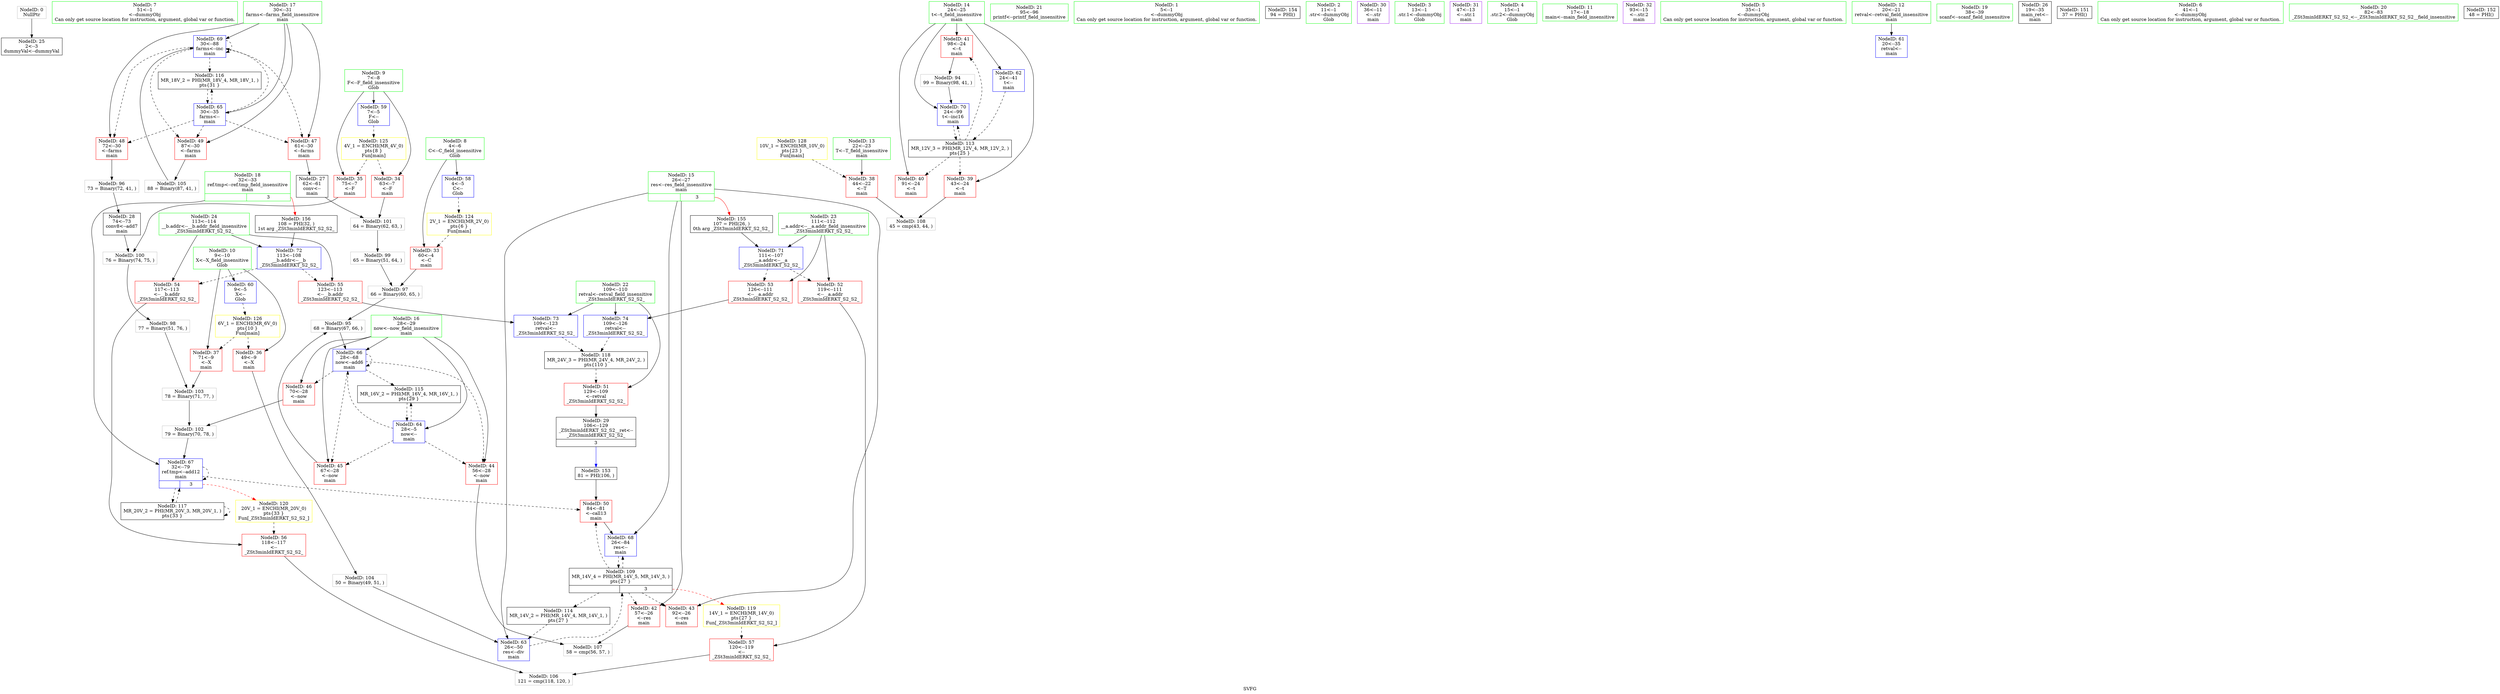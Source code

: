 digraph "SVFG" {
	label="SVFG";

	Node0x56116c433800 [shape=record,color=grey,label="{NodeID: 0\nNullPtr}"];
	Node0x56116c433800 -> Node0x56116c448c40[style=solid];
	Node0x56116c447d00 [shape=record,color=green,label="{NodeID: 7\n51\<--1\n\<--dummyObj\nCan only get source location for instruction, argument, global var or function.}"];
	Node0x56116c44a160 [shape=record,color=grey,label="{NodeID: 97\n66 = Binary(60, 65, )\n}"];
	Node0x56116c44a160 -> Node0x56116c44da40[style=solid];
	Node0x56116c4482c0 [shape=record,color=green,label="{NodeID: 14\n24\<--25\nt\<--t_field_insensitive\nmain\n}"];
	Node0x56116c4482c0 -> Node0x56116c4497d0[style=solid];
	Node0x56116c4482c0 -> Node0x56116c4498a0[style=solid];
	Node0x56116c4482c0 -> Node0x56116c449970[style=solid];
	Node0x56116c4482c0 -> Node0x56116c44bb30[style=solid];
	Node0x56116c4482c0 -> Node0x56116c44c1b0[style=solid];
	Node0x56116c44efd0 [shape=record,color=grey,label="{NodeID: 104\n50 = Binary(49, 51, )\n}"];
	Node0x56116c44efd0 -> Node0x56116c44bc00[style=solid];
	Node0x56116c4488d0 [shape=record,color=green,label="{NodeID: 21\n95\<--96\nprintf\<--printf_field_insensitive\n}"];
	Node0x56116c448ee0 [shape=record,color=black,label="{NodeID: 28\n74\<--73\nconv8\<--add7\nmain\n}"];
	Node0x56116c448ee0 -> Node0x56116c44a5e0[style=solid];
	Node0x56116c456120 [shape=record,color=black,label="{NodeID: 118\nMR_24V_3 = PHI(MR_24V_4, MR_24V_2, )\npts\{110 \}\n}"];
	Node0x56116c456120 -> Node0x56116c44b1b0[style=dashed];
	Node0x56116c449490 [shape=record,color=red,label="{NodeID: 35\n75\<--7\n\<--F\nmain\n}"];
	Node0x56116c449490 -> Node0x56116c44a5e0[style=solid];
	Node0x56116c4575d0 [shape=record,color=yellow,style=double,label="{NodeID: 125\n4V_1 = ENCHI(MR_4V_0)\npts\{8 \}\nFun[main]}"];
	Node0x56116c4575d0 -> Node0x56116c4493c0[style=dashed];
	Node0x56116c4575d0 -> Node0x56116c449490[style=dashed];
	Node0x56116c449a40 [shape=record,color=red,label="{NodeID: 42\n57\<--26\n\<--res\nmain\n}"];
	Node0x56116c449a40 -> Node0x56116c44f450[style=solid];
	Node0x56116c44b010 [shape=record,color=red,label="{NodeID: 49\n87\<--30\n\<--farms\nmain\n}"];
	Node0x56116c44b010 -> Node0x56116c44f150[style=solid];
	Node0x56116c44b5c0 [shape=record,color=red,label="{NodeID: 56\n118\<--117\n\<--\n_ZSt3minIdERKT_S2_S2_\n}"];
	Node0x56116c44b5c0 -> Node0x56116c44f2d0[style=solid];
	Node0x56116c44bc00 [shape=record,color=blue,label="{NodeID: 63\n26\<--50\nres\<--div\nmain\n}"];
	Node0x56116c44bc00 -> Node0x56116c453420[style=dashed];
	Node0x56116c45fc00 [shape=record,color=black,label="{NodeID: 153\n81 = PHI(106, )\n}"];
	Node0x56116c45fc00 -> Node0x56116c44b0e0[style=solid];
	Node0x56116c44c1b0 [shape=record,color=blue,label="{NodeID: 70\n24\<--99\nt\<--inc16\nmain\n}"];
	Node0x56116c44c1b0 -> Node0x56116c454820[style=dashed];
	Node0x56116c433910 [shape=record,color=green,label="{NodeID: 1\n5\<--1\n\<--dummyObj\nCan only get source location for instruction, argument, global var or function.}"];
	Node0x56116c447d90 [shape=record,color=green,label="{NodeID: 8\n4\<--6\nC\<--C_field_insensitive\nGlob }"];
	Node0x56116c447d90 -> Node0x56116c4492f0[style=solid];
	Node0x56116c447d90 -> Node0x56116c44b760[style=solid];
	Node0x56116c44a2e0 [shape=record,color=grey,label="{NodeID: 98\n77 = Binary(51, 76, )\n}"];
	Node0x56116c44a2e0 -> Node0x56116c44ee50[style=solid];
	Node0x56116c448390 [shape=record,color=green,label="{NodeID: 15\n26\<--27\nres\<--res_field_insensitive\nmain\n|{|<s4>3}}"];
	Node0x56116c448390 -> Node0x56116c449a40[style=solid];
	Node0x56116c448390 -> Node0x56116c449b10[style=solid];
	Node0x56116c448390 -> Node0x56116c44bc00[style=solid];
	Node0x56116c448390 -> Node0x56116c44c010[style=solid];
	Node0x56116c448390:s4 -> Node0x56116c460510[style=solid,color=red];
	Node0x56116c44f150 [shape=record,color=grey,label="{NodeID: 105\n88 = Binary(87, 41, )\n}"];
	Node0x56116c44f150 -> Node0x56116c44c0e0[style=solid];
	Node0x56116c4489d0 [shape=record,color=green,label="{NodeID: 22\n109\<--110\nretval\<--retval_field_insensitive\n_ZSt3minIdERKT_S2_S2_\n}"];
	Node0x56116c4489d0 -> Node0x56116c44b1b0[style=solid];
	Node0x56116c4489d0 -> Node0x56116c44c420[style=solid];
	Node0x56116c4489d0 -> Node0x56116c44c4f0[style=solid];
	Node0x56116c448fb0 [shape=record,color=black,label="{NodeID: 29\n106\<--129\n_ZSt3minIdERKT_S2_S2__ret\<--\n_ZSt3minIdERKT_S2_S2_\n|{<s0>3}}"];
	Node0x56116c448fb0:s0 -> Node0x56116c45fc00[style=solid,color=blue];
	Node0x56116c456620 [shape=record,color=yellow,style=double,label="{NodeID: 119\n14V_1 = ENCHI(MR_14V_0)\npts\{27 \}\nFun[_ZSt3minIdERKT_S2_S2_]}"];
	Node0x56116c456620 -> Node0x56116c44b690[style=dashed];
	Node0x56116c449560 [shape=record,color=red,label="{NodeID: 36\n49\<--9\n\<--X\nmain\n}"];
	Node0x56116c449560 -> Node0x56116c44efd0[style=solid];
	Node0x56116c4576b0 [shape=record,color=yellow,style=double,label="{NodeID: 126\n6V_1 = ENCHI(MR_6V_0)\npts\{10 \}\nFun[main]}"];
	Node0x56116c4576b0 -> Node0x56116c449560[style=dashed];
	Node0x56116c4576b0 -> Node0x56116c449630[style=dashed];
	Node0x56116c449b10 [shape=record,color=red,label="{NodeID: 43\n92\<--26\n\<--res\nmain\n}"];
	Node0x56116c44b0e0 [shape=record,color=red,label="{NodeID: 50\n84\<--81\n\<--call13\nmain\n}"];
	Node0x56116c44b0e0 -> Node0x56116c44c010[style=solid];
	Node0x56116c44b690 [shape=record,color=red,label="{NodeID: 57\n120\<--119\n\<--\n_ZSt3minIdERKT_S2_S2_\n}"];
	Node0x56116c44b690 -> Node0x56116c44f2d0[style=solid];
	Node0x56116c44bcd0 [shape=record,color=blue,label="{NodeID: 64\n28\<--5\nnow\<--\nmain\n}"];
	Node0x56116c44bcd0 -> Node0x56116c449be0[style=dashed];
	Node0x56116c44bcd0 -> Node0x56116c449cb0[style=dashed];
	Node0x56116c44bcd0 -> Node0x56116c44be70[style=dashed];
	Node0x56116c44bcd0 -> Node0x56116c455220[style=dashed];
	Node0x56116c45fdf0 [shape=record,color=black,label="{NodeID: 154\n94 = PHI()\n}"];
	Node0x56116c44c280 [shape=record,color=blue,label="{NodeID: 71\n111\<--107\n__a.addr\<--__a\n_ZSt3minIdERKT_S2_S2_\n}"];
	Node0x56116c44c280 -> Node0x56116c44b280[style=dashed];
	Node0x56116c44c280 -> Node0x56116c44b350[style=dashed];
	Node0x56116c446fd0 [shape=record,color=green,label="{NodeID: 2\n11\<--1\n.str\<--dummyObj\nGlob }"];
	Node0x56116c447e20 [shape=record,color=green,label="{NodeID: 9\n7\<--8\nF\<--F_field_insensitive\nGlob }"];
	Node0x56116c447e20 -> Node0x56116c4493c0[style=solid];
	Node0x56116c447e20 -> Node0x56116c449490[style=solid];
	Node0x56116c447e20 -> Node0x56116c44b860[style=solid];
	Node0x56116c44a460 [shape=record,color=grey,label="{NodeID: 99\n65 = Binary(51, 64, )\n}"];
	Node0x56116c44a460 -> Node0x56116c44a160[style=solid];
	Node0x56116c448460 [shape=record,color=green,label="{NodeID: 16\n28\<--29\nnow\<--now_field_insensitive\nmain\n}"];
	Node0x56116c448460 -> Node0x56116c449be0[style=solid];
	Node0x56116c448460 -> Node0x56116c449cb0[style=solid];
	Node0x56116c448460 -> Node0x56116c449d80[style=solid];
	Node0x56116c448460 -> Node0x56116c44bcd0[style=solid];
	Node0x56116c448460 -> Node0x56116c44be70[style=solid];
	Node0x56116c44f2d0 [shape=record,color=grey,label="{NodeID: 106\n121 = cmp(118, 120, )\n}"];
	Node0x56116c448aa0 [shape=record,color=green,label="{NodeID: 23\n111\<--112\n__a.addr\<--__a.addr_field_insensitive\n_ZSt3minIdERKT_S2_S2_\n}"];
	Node0x56116c448aa0 -> Node0x56116c44b280[style=solid];
	Node0x56116c448aa0 -> Node0x56116c44b350[style=solid];
	Node0x56116c448aa0 -> Node0x56116c44c280[style=solid];
	Node0x56116c454820 [shape=record,color=black,label="{NodeID: 113\nMR_12V_3 = PHI(MR_12V_4, MR_12V_2, )\npts\{25 \}\n}"];
	Node0x56116c454820 -> Node0x56116c4497d0[style=dashed];
	Node0x56116c454820 -> Node0x56116c4498a0[style=dashed];
	Node0x56116c454820 -> Node0x56116c449970[style=dashed];
	Node0x56116c454820 -> Node0x56116c44c1b0[style=dashed];
	Node0x56116c449080 [shape=record,color=purple,label="{NodeID: 30\n36\<--11\n\<--.str\nmain\n}"];
	Node0x56116c457140 [shape=record,color=yellow,style=double,label="{NodeID: 120\n20V_1 = ENCHI(MR_20V_0)\npts\{33 \}\nFun[_ZSt3minIdERKT_S2_S2_]}"];
	Node0x56116c457140 -> Node0x56116c44b5c0[style=dashed];
	Node0x56116c449630 [shape=record,color=red,label="{NodeID: 37\n71\<--9\n\<--X\nmain\n}"];
	Node0x56116c449630 -> Node0x56116c44ee50[style=solid];
	Node0x56116c449be0 [shape=record,color=red,label="{NodeID: 44\n56\<--28\n\<--now\nmain\n}"];
	Node0x56116c449be0 -> Node0x56116c44f450[style=solid];
	Node0x56116c44b1b0 [shape=record,color=red,label="{NodeID: 51\n129\<--109\n\<--retval\n_ZSt3minIdERKT_S2_S2_\n}"];
	Node0x56116c44b1b0 -> Node0x56116c448fb0[style=solid];
	Node0x56116c44b760 [shape=record,color=blue,label="{NodeID: 58\n4\<--5\nC\<--\nGlob }"];
	Node0x56116c44b760 -> Node0x56116c4574c0[style=dashed];
	Node0x56116c44bda0 [shape=record,color=blue,label="{NodeID: 65\n30\<--35\nfarms\<--\nmain\n}"];
	Node0x56116c44bda0 -> Node0x56116c449e50[style=dashed];
	Node0x56116c44bda0 -> Node0x56116c44af40[style=dashed];
	Node0x56116c44bda0 -> Node0x56116c44b010[style=dashed];
	Node0x56116c44bda0 -> Node0x56116c44c0e0[style=dashed];
	Node0x56116c44bda0 -> Node0x56116c455720[style=dashed];
	Node0x56116c460510 [shape=record,color=black,label="{NodeID: 155\n107 = PHI(26, )\n0th arg _ZSt3minIdERKT_S2_S2_ }"];
	Node0x56116c460510 -> Node0x56116c44c280[style=solid];
	Node0x56116c44c350 [shape=record,color=blue,label="{NodeID: 72\n113\<--108\n__b.addr\<--__b\n_ZSt3minIdERKT_S2_S2_\n}"];
	Node0x56116c44c350 -> Node0x56116c44b420[style=dashed];
	Node0x56116c44c350 -> Node0x56116c44b4f0[style=dashed];
	Node0x56116c447060 [shape=record,color=green,label="{NodeID: 3\n13\<--1\n.str.1\<--dummyObj\nGlob }"];
	Node0x56116c447f20 [shape=record,color=green,label="{NodeID: 10\n9\<--10\nX\<--X_field_insensitive\nGlob }"];
	Node0x56116c447f20 -> Node0x56116c449560[style=solid];
	Node0x56116c447f20 -> Node0x56116c449630[style=solid];
	Node0x56116c447f20 -> Node0x56116c44b960[style=solid];
	Node0x56116c44a5e0 [shape=record,color=grey,label="{NodeID: 100\n76 = Binary(74, 75, )\n}"];
	Node0x56116c44a5e0 -> Node0x56116c44a2e0[style=solid];
	Node0x56116c448530 [shape=record,color=green,label="{NodeID: 17\n30\<--31\nfarms\<--farms_field_insensitive\nmain\n}"];
	Node0x56116c448530 -> Node0x56116c449e50[style=solid];
	Node0x56116c448530 -> Node0x56116c44af40[style=solid];
	Node0x56116c448530 -> Node0x56116c44b010[style=solid];
	Node0x56116c448530 -> Node0x56116c44bda0[style=solid];
	Node0x56116c448530 -> Node0x56116c44c0e0[style=solid];
	Node0x56116c44f450 [shape=record,color=grey,label="{NodeID: 107\n58 = cmp(56, 57, )\n}"];
	Node0x56116c448b70 [shape=record,color=green,label="{NodeID: 24\n113\<--114\n__b.addr\<--__b.addr_field_insensitive\n_ZSt3minIdERKT_S2_S2_\n}"];
	Node0x56116c448b70 -> Node0x56116c44b420[style=solid];
	Node0x56116c448b70 -> Node0x56116c44b4f0[style=solid];
	Node0x56116c448b70 -> Node0x56116c44c350[style=solid];
	Node0x56116c454d20 [shape=record,color=black,label="{NodeID: 114\nMR_14V_2 = PHI(MR_14V_4, MR_14V_1, )\npts\{27 \}\n}"];
	Node0x56116c454d20 -> Node0x56116c44bc00[style=dashed];
	Node0x56116c449150 [shape=record,color=purple,label="{NodeID: 31\n47\<--13\n\<--.str.1\nmain\n}"];
	Node0x56116c449700 [shape=record,color=red,label="{NodeID: 38\n44\<--22\n\<--T\nmain\n}"];
	Node0x56116c449700 -> Node0x56116c44f5d0[style=solid];
	Node0x56116c457870 [shape=record,color=yellow,style=double,label="{NodeID: 128\n10V_1 = ENCHI(MR_10V_0)\npts\{23 \}\nFun[main]}"];
	Node0x56116c457870 -> Node0x56116c449700[style=dashed];
	Node0x56116c449cb0 [shape=record,color=red,label="{NodeID: 45\n67\<--28\n\<--now\nmain\n}"];
	Node0x56116c449cb0 -> Node0x56116c44da40[style=solid];
	Node0x56116c44b280 [shape=record,color=red,label="{NodeID: 52\n119\<--111\n\<--__a.addr\n_ZSt3minIdERKT_S2_S2_\n}"];
	Node0x56116c44b280 -> Node0x56116c44b690[style=solid];
	Node0x56116c44b860 [shape=record,color=blue,label="{NodeID: 59\n7\<--5\nF\<--\nGlob }"];
	Node0x56116c44b860 -> Node0x56116c4575d0[style=dashed];
	Node0x56116c44be70 [shape=record,color=blue,label="{NodeID: 66\n28\<--68\nnow\<--add6\nmain\n}"];
	Node0x56116c44be70 -> Node0x56116c449be0[style=dashed];
	Node0x56116c44be70 -> Node0x56116c449cb0[style=dashed];
	Node0x56116c44be70 -> Node0x56116c449d80[style=dashed];
	Node0x56116c44be70 -> Node0x56116c44be70[style=dashed];
	Node0x56116c44be70 -> Node0x56116c455220[style=dashed];
	Node0x56116c460640 [shape=record,color=black,label="{NodeID: 156\n108 = PHI(32, )\n1st arg _ZSt3minIdERKT_S2_S2_ }"];
	Node0x56116c460640 -> Node0x56116c44c350[style=solid];
	Node0x56116c44c420 [shape=record,color=blue,label="{NodeID: 73\n109\<--123\nretval\<--\n_ZSt3minIdERKT_S2_S2_\n}"];
	Node0x56116c44c420 -> Node0x56116c456120[style=dashed];
	Node0x56116c447310 [shape=record,color=green,label="{NodeID: 4\n15\<--1\n.str.2\<--dummyObj\nGlob }"];
	Node0x56116c44d8c0 [shape=record,color=grey,label="{NodeID: 94\n99 = Binary(98, 41, )\n}"];
	Node0x56116c44d8c0 -> Node0x56116c44c1b0[style=solid];
	Node0x56116c448020 [shape=record,color=green,label="{NodeID: 11\n17\<--18\nmain\<--main_field_insensitive\n}"];
	Node0x56116c44eb50 [shape=record,color=grey,label="{NodeID: 101\n64 = Binary(62, 63, )\n}"];
	Node0x56116c44eb50 -> Node0x56116c44a460[style=solid];
	Node0x56116c448600 [shape=record,color=green,label="{NodeID: 18\n32\<--33\nref.tmp\<--ref.tmp_field_insensitive\nmain\n|{|<s1>3}}"];
	Node0x56116c448600 -> Node0x56116c44bf40[style=solid];
	Node0x56116c448600:s1 -> Node0x56116c460640[style=solid,color=red];
	Node0x56116c44f5d0 [shape=record,color=grey,label="{NodeID: 108\n45 = cmp(43, 44, )\n}"];
	Node0x56116c448c40 [shape=record,color=black,label="{NodeID: 25\n2\<--3\ndummyVal\<--dummyVal\n}"];
	Node0x56116c455220 [shape=record,color=black,label="{NodeID: 115\nMR_16V_2 = PHI(MR_16V_4, MR_16V_1, )\npts\{29 \}\n}"];
	Node0x56116c455220 -> Node0x56116c44bcd0[style=dashed];
	Node0x56116c449220 [shape=record,color=purple,label="{NodeID: 32\n93\<--15\n\<--.str.2\nmain\n}"];
	Node0x56116c4497d0 [shape=record,color=red,label="{NodeID: 39\n43\<--24\n\<--t\nmain\n}"];
	Node0x56116c4497d0 -> Node0x56116c44f5d0[style=solid];
	Node0x56116c449d80 [shape=record,color=red,label="{NodeID: 46\n70\<--28\n\<--now\nmain\n}"];
	Node0x56116c449d80 -> Node0x56116c44ecd0[style=solid];
	Node0x56116c44b350 [shape=record,color=red,label="{NodeID: 53\n126\<--111\n\<--__a.addr\n_ZSt3minIdERKT_S2_S2_\n}"];
	Node0x56116c44b350 -> Node0x56116c44c4f0[style=solid];
	Node0x56116c44b960 [shape=record,color=blue,label="{NodeID: 60\n9\<--5\nX\<--\nGlob }"];
	Node0x56116c44b960 -> Node0x56116c4576b0[style=dashed];
	Node0x56116c44bf40 [shape=record,color=blue,label="{NodeID: 67\n32\<--79\nref.tmp\<--add12\nmain\n|{|<s3>3}}"];
	Node0x56116c44bf40 -> Node0x56116c44b0e0[style=dashed];
	Node0x56116c44bf40 -> Node0x56116c44bf40[style=dashed];
	Node0x56116c44bf40 -> Node0x56116c455c20[style=dashed];
	Node0x56116c44bf40:s3 -> Node0x56116c457140[style=dashed,color=red];
	Node0x56116c44c4f0 [shape=record,color=blue,label="{NodeID: 74\n109\<--126\nretval\<--\n_ZSt3minIdERKT_S2_S2_\n}"];
	Node0x56116c44c4f0 -> Node0x56116c456120[style=dashed];
	Node0x56116c4473d0 [shape=record,color=green,label="{NodeID: 5\n35\<--1\n\<--dummyObj\nCan only get source location for instruction, argument, global var or function.}"];
	Node0x56116c44da40 [shape=record,color=grey,label="{NodeID: 95\n68 = Binary(67, 66, )\n}"];
	Node0x56116c44da40 -> Node0x56116c44be70[style=solid];
	Node0x56116c448120 [shape=record,color=green,label="{NodeID: 12\n20\<--21\nretval\<--retval_field_insensitive\nmain\n}"];
	Node0x56116c448120 -> Node0x56116c44ba60[style=solid];
	Node0x56116c44ecd0 [shape=record,color=grey,label="{NodeID: 102\n79 = Binary(70, 78, )\n}"];
	Node0x56116c44ecd0 -> Node0x56116c44bf40[style=solid];
	Node0x56116c4486d0 [shape=record,color=green,label="{NodeID: 19\n38\<--39\nscanf\<--scanf_field_insensitive\n}"];
	Node0x56116c453420 [shape=record,color=black,label="{NodeID: 109\nMR_14V_4 = PHI(MR_14V_5, MR_14V_3, )\npts\{27 \}\n|{|<s5>3}}"];
	Node0x56116c453420 -> Node0x56116c449a40[style=dashed];
	Node0x56116c453420 -> Node0x56116c449b10[style=dashed];
	Node0x56116c453420 -> Node0x56116c44b0e0[style=dashed];
	Node0x56116c453420 -> Node0x56116c44c010[style=dashed];
	Node0x56116c453420 -> Node0x56116c454d20[style=dashed];
	Node0x56116c453420:s5 -> Node0x56116c456620[style=dashed,color=red];
	Node0x56116c448d40 [shape=record,color=black,label="{NodeID: 26\n19\<--35\nmain_ret\<--\nmain\n}"];
	Node0x56116c455720 [shape=record,color=black,label="{NodeID: 116\nMR_18V_2 = PHI(MR_18V_4, MR_18V_1, )\npts\{31 \}\n}"];
	Node0x56116c455720 -> Node0x56116c44bda0[style=dashed];
	Node0x56116c4492f0 [shape=record,color=red,label="{NodeID: 33\n60\<--4\n\<--C\nmain\n}"];
	Node0x56116c4492f0 -> Node0x56116c44a160[style=solid];
	Node0x56116c4498a0 [shape=record,color=red,label="{NodeID: 40\n91\<--24\n\<--t\nmain\n}"];
	Node0x56116c449e50 [shape=record,color=red,label="{NodeID: 47\n61\<--30\n\<--farms\nmain\n}"];
	Node0x56116c449e50 -> Node0x56116c448e10[style=solid];
	Node0x56116c44b420 [shape=record,color=red,label="{NodeID: 54\n117\<--113\n\<--__b.addr\n_ZSt3minIdERKT_S2_S2_\n}"];
	Node0x56116c44b420 -> Node0x56116c44b5c0[style=solid];
	Node0x56116c44ba60 [shape=record,color=blue,label="{NodeID: 61\n20\<--35\nretval\<--\nmain\n}"];
	Node0x56116c45fa00 [shape=record,color=black,label="{NodeID: 151\n37 = PHI()\n}"];
	Node0x56116c44c010 [shape=record,color=blue,label="{NodeID: 68\n26\<--84\nres\<--\nmain\n}"];
	Node0x56116c44c010 -> Node0x56116c453420[style=dashed];
	Node0x56116c447490 [shape=record,color=green,label="{NodeID: 6\n41\<--1\n\<--dummyObj\nCan only get source location for instruction, argument, global var or function.}"];
	Node0x56116c449fe0 [shape=record,color=grey,label="{NodeID: 96\n73 = Binary(72, 41, )\n}"];
	Node0x56116c449fe0 -> Node0x56116c448ee0[style=solid];
	Node0x56116c4481f0 [shape=record,color=green,label="{NodeID: 13\n22\<--23\nT\<--T_field_insensitive\nmain\n}"];
	Node0x56116c4481f0 -> Node0x56116c449700[style=solid];
	Node0x56116c44ee50 [shape=record,color=grey,label="{NodeID: 103\n78 = Binary(71, 77, )\n}"];
	Node0x56116c44ee50 -> Node0x56116c44ecd0[style=solid];
	Node0x56116c4487d0 [shape=record,color=green,label="{NodeID: 20\n82\<--83\n_ZSt3minIdERKT_S2_S2_\<--_ZSt3minIdERKT_S2_S2__field_insensitive\n}"];
	Node0x56116c448e10 [shape=record,color=black,label="{NodeID: 27\n62\<--61\nconv\<--\nmain\n}"];
	Node0x56116c448e10 -> Node0x56116c44eb50[style=solid];
	Node0x56116c455c20 [shape=record,color=black,label="{NodeID: 117\nMR_20V_2 = PHI(MR_20V_3, MR_20V_1, )\npts\{33 \}\n}"];
	Node0x56116c455c20 -> Node0x56116c44bf40[style=dashed];
	Node0x56116c455c20 -> Node0x56116c455c20[style=dashed];
	Node0x56116c4493c0 [shape=record,color=red,label="{NodeID: 34\n63\<--7\n\<--F\nmain\n}"];
	Node0x56116c4493c0 -> Node0x56116c44eb50[style=solid];
	Node0x56116c4574c0 [shape=record,color=yellow,style=double,label="{NodeID: 124\n2V_1 = ENCHI(MR_2V_0)\npts\{6 \}\nFun[main]}"];
	Node0x56116c4574c0 -> Node0x56116c4492f0[style=dashed];
	Node0x56116c449970 [shape=record,color=red,label="{NodeID: 41\n98\<--24\n\<--t\nmain\n}"];
	Node0x56116c449970 -> Node0x56116c44d8c0[style=solid];
	Node0x56116c44af40 [shape=record,color=red,label="{NodeID: 48\n72\<--30\n\<--farms\nmain\n}"];
	Node0x56116c44af40 -> Node0x56116c449fe0[style=solid];
	Node0x56116c44b4f0 [shape=record,color=red,label="{NodeID: 55\n123\<--113\n\<--__b.addr\n_ZSt3minIdERKT_S2_S2_\n}"];
	Node0x56116c44b4f0 -> Node0x56116c44c420[style=solid];
	Node0x56116c44bb30 [shape=record,color=blue,label="{NodeID: 62\n24\<--41\nt\<--\nmain\n}"];
	Node0x56116c44bb30 -> Node0x56116c454820[style=dashed];
	Node0x56116c45fb00 [shape=record,color=black,label="{NodeID: 152\n48 = PHI()\n}"];
	Node0x56116c44c0e0 [shape=record,color=blue,label="{NodeID: 69\n30\<--88\nfarms\<--inc\nmain\n}"];
	Node0x56116c44c0e0 -> Node0x56116c449e50[style=dashed];
	Node0x56116c44c0e0 -> Node0x56116c44af40[style=dashed];
	Node0x56116c44c0e0 -> Node0x56116c44b010[style=dashed];
	Node0x56116c44c0e0 -> Node0x56116c44c0e0[style=dashed];
	Node0x56116c44c0e0 -> Node0x56116c455720[style=dashed];
}
